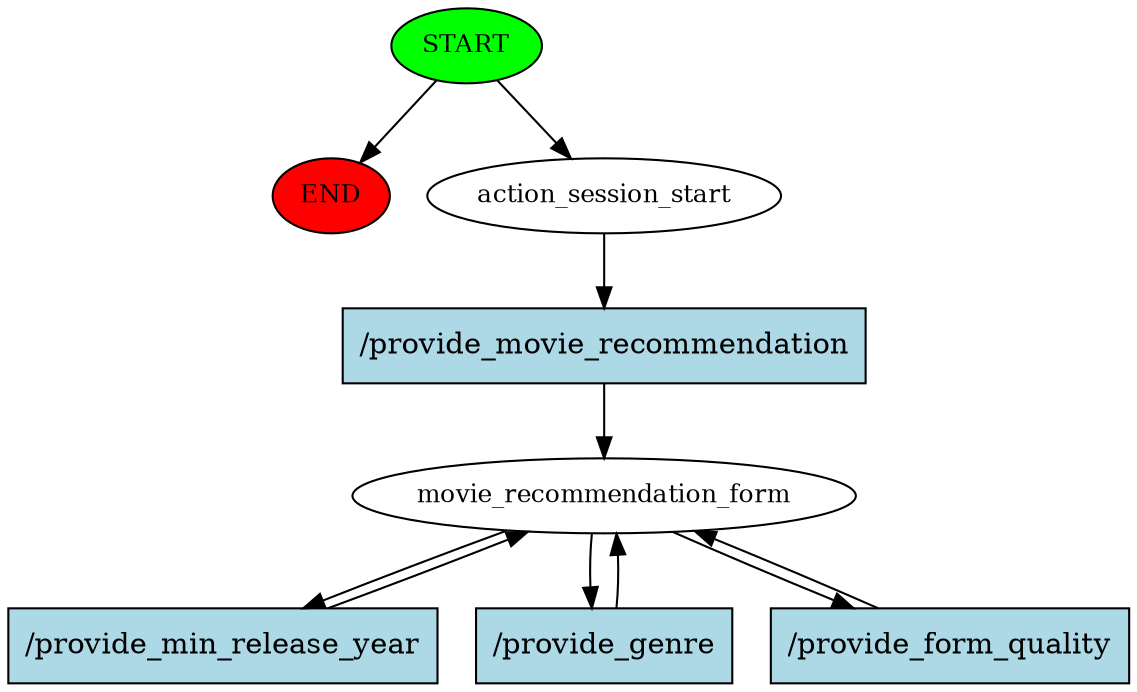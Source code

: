 digraph  {
0 [class="start active", fillcolor=green, fontsize=12, label=START, style=filled];
"-1" [class=end, fillcolor=red, fontsize=12, label=END, style=filled];
1 [class=active, fontsize=12, label=action_session_start];
2 [class="active dashed", fontsize=12, label=movie_recommendation_form];
6 [class="intent active", fillcolor=lightblue, label="/provide_movie_recommendation", shape=rect, style=filled];
7 [class="intent active", fillcolor=lightblue, label="/provide_min_release_year", shape=rect, style=filled];
8 [class="intent active", fillcolor=lightblue, label="/provide_genre", shape=rect, style=filled];
9 [class="intent active", fillcolor=lightblue, label="/provide_form_quality", shape=rect, style=filled];
0 -> "-1"  [class="", key=NONE, label=""];
0 -> 1  [class=active, key=NONE, label=""];
1 -> 6  [class=active, key=0];
2 -> 7  [class=active, key=0];
2 -> 8  [class=active, key=0];
2 -> 9  [class=active, key=0];
6 -> 2  [class=active, key=0];
7 -> 2  [class=active, key=0];
8 -> 2  [class=active, key=0];
9 -> 2  [class=active, key=0];
}
